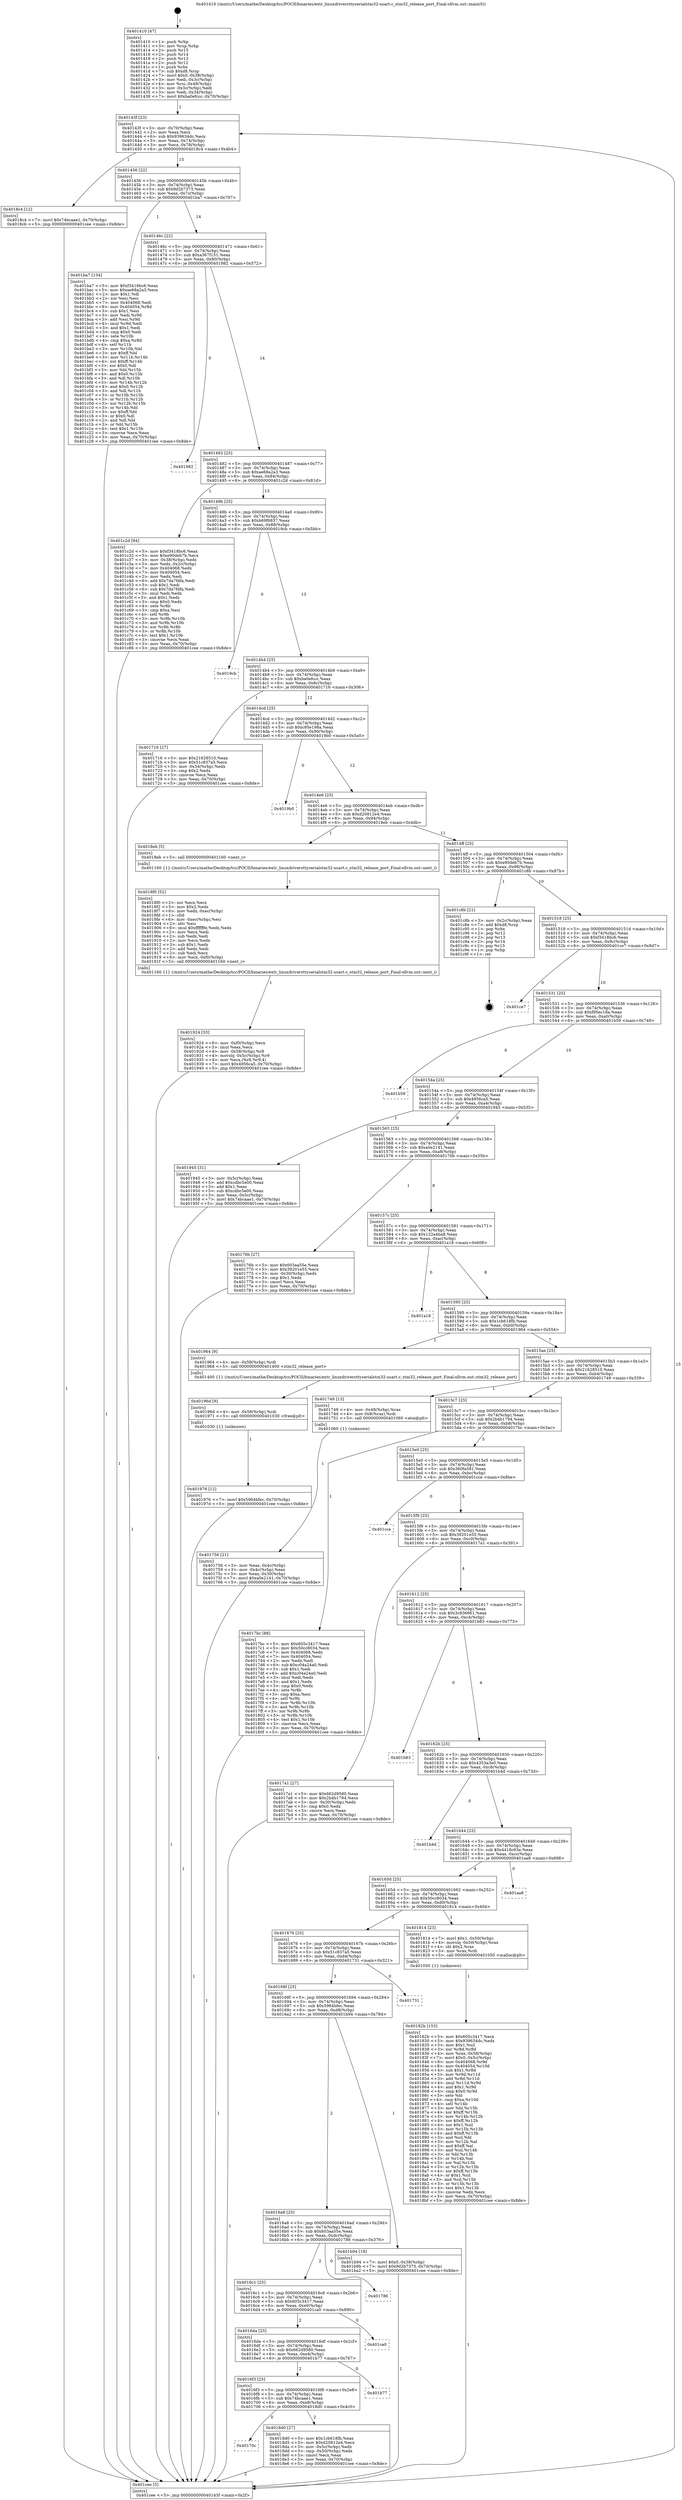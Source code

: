 digraph "0x401410" {
  label = "0x401410 (/mnt/c/Users/mathe/Desktop/tcc/POCII/binaries/extr_linuxdriversttyserialstm32-usart.c_stm32_release_port_Final-ollvm.out::main(0))"
  labelloc = "t"
  node[shape=record]

  Entry [label="",width=0.3,height=0.3,shape=circle,fillcolor=black,style=filled]
  "0x40143f" [label="{
     0x40143f [23]\l
     | [instrs]\l
     &nbsp;&nbsp;0x40143f \<+3\>: mov -0x70(%rbp),%eax\l
     &nbsp;&nbsp;0x401442 \<+2\>: mov %eax,%ecx\l
     &nbsp;&nbsp;0x401444 \<+6\>: sub $0x939634dc,%ecx\l
     &nbsp;&nbsp;0x40144a \<+3\>: mov %eax,-0x74(%rbp)\l
     &nbsp;&nbsp;0x40144d \<+3\>: mov %ecx,-0x78(%rbp)\l
     &nbsp;&nbsp;0x401450 \<+6\>: je 00000000004018c4 \<main+0x4b4\>\l
  }"]
  "0x4018c4" [label="{
     0x4018c4 [12]\l
     | [instrs]\l
     &nbsp;&nbsp;0x4018c4 \<+7\>: movl $0x74bcaae1,-0x70(%rbp)\l
     &nbsp;&nbsp;0x4018cb \<+5\>: jmp 0000000000401cee \<main+0x8de\>\l
  }"]
  "0x401456" [label="{
     0x401456 [22]\l
     | [instrs]\l
     &nbsp;&nbsp;0x401456 \<+5\>: jmp 000000000040145b \<main+0x4b\>\l
     &nbsp;&nbsp;0x40145b \<+3\>: mov -0x74(%rbp),%eax\l
     &nbsp;&nbsp;0x40145e \<+5\>: sub $0x9d2b7373,%eax\l
     &nbsp;&nbsp;0x401463 \<+3\>: mov %eax,-0x7c(%rbp)\l
     &nbsp;&nbsp;0x401466 \<+6\>: je 0000000000401ba7 \<main+0x797\>\l
  }"]
  Exit [label="",width=0.3,height=0.3,shape=circle,fillcolor=black,style=filled,peripheries=2]
  "0x401ba7" [label="{
     0x401ba7 [134]\l
     | [instrs]\l
     &nbsp;&nbsp;0x401ba7 \<+5\>: mov $0xf3418bc6,%eax\l
     &nbsp;&nbsp;0x401bac \<+5\>: mov $0xae68a2a3,%ecx\l
     &nbsp;&nbsp;0x401bb1 \<+2\>: mov $0x1,%dl\l
     &nbsp;&nbsp;0x401bb3 \<+2\>: xor %esi,%esi\l
     &nbsp;&nbsp;0x401bb5 \<+7\>: mov 0x404068,%edi\l
     &nbsp;&nbsp;0x401bbc \<+8\>: mov 0x404054,%r8d\l
     &nbsp;&nbsp;0x401bc4 \<+3\>: sub $0x1,%esi\l
     &nbsp;&nbsp;0x401bc7 \<+3\>: mov %edi,%r9d\l
     &nbsp;&nbsp;0x401bca \<+3\>: add %esi,%r9d\l
     &nbsp;&nbsp;0x401bcd \<+4\>: imul %r9d,%edi\l
     &nbsp;&nbsp;0x401bd1 \<+3\>: and $0x1,%edi\l
     &nbsp;&nbsp;0x401bd4 \<+3\>: cmp $0x0,%edi\l
     &nbsp;&nbsp;0x401bd7 \<+4\>: sete %r10b\l
     &nbsp;&nbsp;0x401bdb \<+4\>: cmp $0xa,%r8d\l
     &nbsp;&nbsp;0x401bdf \<+4\>: setl %r11b\l
     &nbsp;&nbsp;0x401be3 \<+3\>: mov %r10b,%bl\l
     &nbsp;&nbsp;0x401be6 \<+3\>: xor $0xff,%bl\l
     &nbsp;&nbsp;0x401be9 \<+3\>: mov %r11b,%r14b\l
     &nbsp;&nbsp;0x401bec \<+4\>: xor $0xff,%r14b\l
     &nbsp;&nbsp;0x401bf0 \<+3\>: xor $0x0,%dl\l
     &nbsp;&nbsp;0x401bf3 \<+3\>: mov %bl,%r15b\l
     &nbsp;&nbsp;0x401bf6 \<+4\>: and $0x0,%r15b\l
     &nbsp;&nbsp;0x401bfa \<+3\>: and %dl,%r10b\l
     &nbsp;&nbsp;0x401bfd \<+3\>: mov %r14b,%r12b\l
     &nbsp;&nbsp;0x401c00 \<+4\>: and $0x0,%r12b\l
     &nbsp;&nbsp;0x401c04 \<+3\>: and %dl,%r11b\l
     &nbsp;&nbsp;0x401c07 \<+3\>: or %r10b,%r15b\l
     &nbsp;&nbsp;0x401c0a \<+3\>: or %r11b,%r12b\l
     &nbsp;&nbsp;0x401c0d \<+3\>: xor %r12b,%r15b\l
     &nbsp;&nbsp;0x401c10 \<+3\>: or %r14b,%bl\l
     &nbsp;&nbsp;0x401c13 \<+3\>: xor $0xff,%bl\l
     &nbsp;&nbsp;0x401c16 \<+3\>: or $0x0,%dl\l
     &nbsp;&nbsp;0x401c19 \<+2\>: and %dl,%bl\l
     &nbsp;&nbsp;0x401c1b \<+3\>: or %bl,%r15b\l
     &nbsp;&nbsp;0x401c1e \<+4\>: test $0x1,%r15b\l
     &nbsp;&nbsp;0x401c22 \<+3\>: cmovne %ecx,%eax\l
     &nbsp;&nbsp;0x401c25 \<+3\>: mov %eax,-0x70(%rbp)\l
     &nbsp;&nbsp;0x401c28 \<+5\>: jmp 0000000000401cee \<main+0x8de\>\l
  }"]
  "0x40146c" [label="{
     0x40146c [22]\l
     | [instrs]\l
     &nbsp;&nbsp;0x40146c \<+5\>: jmp 0000000000401471 \<main+0x61\>\l
     &nbsp;&nbsp;0x401471 \<+3\>: mov -0x74(%rbp),%eax\l
     &nbsp;&nbsp;0x401474 \<+5\>: sub $0xa367f151,%eax\l
     &nbsp;&nbsp;0x401479 \<+3\>: mov %eax,-0x80(%rbp)\l
     &nbsp;&nbsp;0x40147c \<+6\>: je 0000000000401982 \<main+0x572\>\l
  }"]
  "0x401976" [label="{
     0x401976 [12]\l
     | [instrs]\l
     &nbsp;&nbsp;0x401976 \<+7\>: movl $0x5964bfec,-0x70(%rbp)\l
     &nbsp;&nbsp;0x40197d \<+5\>: jmp 0000000000401cee \<main+0x8de\>\l
  }"]
  "0x401982" [label="{
     0x401982\l
  }", style=dashed]
  "0x401482" [label="{
     0x401482 [25]\l
     | [instrs]\l
     &nbsp;&nbsp;0x401482 \<+5\>: jmp 0000000000401487 \<main+0x77\>\l
     &nbsp;&nbsp;0x401487 \<+3\>: mov -0x74(%rbp),%eax\l
     &nbsp;&nbsp;0x40148a \<+5\>: sub $0xae68a2a3,%eax\l
     &nbsp;&nbsp;0x40148f \<+6\>: mov %eax,-0x84(%rbp)\l
     &nbsp;&nbsp;0x401495 \<+6\>: je 0000000000401c2d \<main+0x81d\>\l
  }"]
  "0x40196d" [label="{
     0x40196d [9]\l
     | [instrs]\l
     &nbsp;&nbsp;0x40196d \<+4\>: mov -0x58(%rbp),%rdi\l
     &nbsp;&nbsp;0x401971 \<+5\>: call 0000000000401030 \<free@plt\>\l
     | [calls]\l
     &nbsp;&nbsp;0x401030 \{1\} (unknown)\l
  }"]
  "0x401c2d" [label="{
     0x401c2d [94]\l
     | [instrs]\l
     &nbsp;&nbsp;0x401c2d \<+5\>: mov $0xf3418bc6,%eax\l
     &nbsp;&nbsp;0x401c32 \<+5\>: mov $0xe90deb7b,%ecx\l
     &nbsp;&nbsp;0x401c37 \<+3\>: mov -0x38(%rbp),%edx\l
     &nbsp;&nbsp;0x401c3a \<+3\>: mov %edx,-0x2c(%rbp)\l
     &nbsp;&nbsp;0x401c3d \<+7\>: mov 0x404068,%edx\l
     &nbsp;&nbsp;0x401c44 \<+7\>: mov 0x404054,%esi\l
     &nbsp;&nbsp;0x401c4b \<+2\>: mov %edx,%edi\l
     &nbsp;&nbsp;0x401c4d \<+6\>: add $0x7da7fdfa,%edi\l
     &nbsp;&nbsp;0x401c53 \<+3\>: sub $0x1,%edi\l
     &nbsp;&nbsp;0x401c56 \<+6\>: sub $0x7da7fdfa,%edi\l
     &nbsp;&nbsp;0x401c5c \<+3\>: imul %edi,%edx\l
     &nbsp;&nbsp;0x401c5f \<+3\>: and $0x1,%edx\l
     &nbsp;&nbsp;0x401c62 \<+3\>: cmp $0x0,%edx\l
     &nbsp;&nbsp;0x401c65 \<+4\>: sete %r8b\l
     &nbsp;&nbsp;0x401c69 \<+3\>: cmp $0xa,%esi\l
     &nbsp;&nbsp;0x401c6c \<+4\>: setl %r9b\l
     &nbsp;&nbsp;0x401c70 \<+3\>: mov %r8b,%r10b\l
     &nbsp;&nbsp;0x401c73 \<+3\>: and %r9b,%r10b\l
     &nbsp;&nbsp;0x401c76 \<+3\>: xor %r9b,%r8b\l
     &nbsp;&nbsp;0x401c79 \<+3\>: or %r8b,%r10b\l
     &nbsp;&nbsp;0x401c7c \<+4\>: test $0x1,%r10b\l
     &nbsp;&nbsp;0x401c80 \<+3\>: cmovne %ecx,%eax\l
     &nbsp;&nbsp;0x401c83 \<+3\>: mov %eax,-0x70(%rbp)\l
     &nbsp;&nbsp;0x401c86 \<+5\>: jmp 0000000000401cee \<main+0x8de\>\l
  }"]
  "0x40149b" [label="{
     0x40149b [25]\l
     | [instrs]\l
     &nbsp;&nbsp;0x40149b \<+5\>: jmp 00000000004014a0 \<main+0x90\>\l
     &nbsp;&nbsp;0x4014a0 \<+3\>: mov -0x74(%rbp),%eax\l
     &nbsp;&nbsp;0x4014a3 \<+5\>: sub $0xb69f6837,%eax\l
     &nbsp;&nbsp;0x4014a8 \<+6\>: mov %eax,-0x88(%rbp)\l
     &nbsp;&nbsp;0x4014ae \<+6\>: je 00000000004019cb \<main+0x5bb\>\l
  }"]
  "0x401924" [label="{
     0x401924 [33]\l
     | [instrs]\l
     &nbsp;&nbsp;0x401924 \<+6\>: mov -0xf0(%rbp),%ecx\l
     &nbsp;&nbsp;0x40192a \<+3\>: imul %eax,%ecx\l
     &nbsp;&nbsp;0x40192d \<+4\>: mov -0x58(%rbp),%r8\l
     &nbsp;&nbsp;0x401931 \<+4\>: movslq -0x5c(%rbp),%r9\l
     &nbsp;&nbsp;0x401935 \<+4\>: mov %ecx,(%r8,%r9,4)\l
     &nbsp;&nbsp;0x401939 \<+7\>: movl $0x4956ca5,-0x70(%rbp)\l
     &nbsp;&nbsp;0x401940 \<+5\>: jmp 0000000000401cee \<main+0x8de\>\l
  }"]
  "0x4019cb" [label="{
     0x4019cb\l
  }", style=dashed]
  "0x4014b4" [label="{
     0x4014b4 [25]\l
     | [instrs]\l
     &nbsp;&nbsp;0x4014b4 \<+5\>: jmp 00000000004014b9 \<main+0xa9\>\l
     &nbsp;&nbsp;0x4014b9 \<+3\>: mov -0x74(%rbp),%eax\l
     &nbsp;&nbsp;0x4014bc \<+5\>: sub $0xba0efccc,%eax\l
     &nbsp;&nbsp;0x4014c1 \<+6\>: mov %eax,-0x8c(%rbp)\l
     &nbsp;&nbsp;0x4014c7 \<+6\>: je 0000000000401716 \<main+0x306\>\l
  }"]
  "0x4018f0" [label="{
     0x4018f0 [52]\l
     | [instrs]\l
     &nbsp;&nbsp;0x4018f0 \<+2\>: xor %ecx,%ecx\l
     &nbsp;&nbsp;0x4018f2 \<+5\>: mov $0x2,%edx\l
     &nbsp;&nbsp;0x4018f7 \<+6\>: mov %edx,-0xec(%rbp)\l
     &nbsp;&nbsp;0x4018fd \<+1\>: cltd\l
     &nbsp;&nbsp;0x4018fe \<+6\>: mov -0xec(%rbp),%esi\l
     &nbsp;&nbsp;0x401904 \<+2\>: idiv %esi\l
     &nbsp;&nbsp;0x401906 \<+6\>: imul $0xfffffffe,%edx,%edx\l
     &nbsp;&nbsp;0x40190c \<+2\>: mov %ecx,%edi\l
     &nbsp;&nbsp;0x40190e \<+2\>: sub %edx,%edi\l
     &nbsp;&nbsp;0x401910 \<+2\>: mov %ecx,%edx\l
     &nbsp;&nbsp;0x401912 \<+3\>: sub $0x1,%edx\l
     &nbsp;&nbsp;0x401915 \<+2\>: add %edx,%edi\l
     &nbsp;&nbsp;0x401917 \<+2\>: sub %edi,%ecx\l
     &nbsp;&nbsp;0x401919 \<+6\>: mov %ecx,-0xf0(%rbp)\l
     &nbsp;&nbsp;0x40191f \<+5\>: call 0000000000401160 \<next_i\>\l
     | [calls]\l
     &nbsp;&nbsp;0x401160 \{1\} (/mnt/c/Users/mathe/Desktop/tcc/POCII/binaries/extr_linuxdriversttyserialstm32-usart.c_stm32_release_port_Final-ollvm.out::next_i)\l
  }"]
  "0x401716" [label="{
     0x401716 [27]\l
     | [instrs]\l
     &nbsp;&nbsp;0x401716 \<+5\>: mov $0x21628510,%eax\l
     &nbsp;&nbsp;0x40171b \<+5\>: mov $0x51c837a5,%ecx\l
     &nbsp;&nbsp;0x401720 \<+3\>: mov -0x34(%rbp),%edx\l
     &nbsp;&nbsp;0x401723 \<+3\>: cmp $0x2,%edx\l
     &nbsp;&nbsp;0x401726 \<+3\>: cmovne %ecx,%eax\l
     &nbsp;&nbsp;0x401729 \<+3\>: mov %eax,-0x70(%rbp)\l
     &nbsp;&nbsp;0x40172c \<+5\>: jmp 0000000000401cee \<main+0x8de\>\l
  }"]
  "0x4014cd" [label="{
     0x4014cd [25]\l
     | [instrs]\l
     &nbsp;&nbsp;0x4014cd \<+5\>: jmp 00000000004014d2 \<main+0xc2\>\l
     &nbsp;&nbsp;0x4014d2 \<+3\>: mov -0x74(%rbp),%eax\l
     &nbsp;&nbsp;0x4014d5 \<+5\>: sub $0xc95e198a,%eax\l
     &nbsp;&nbsp;0x4014da \<+6\>: mov %eax,-0x90(%rbp)\l
     &nbsp;&nbsp;0x4014e0 \<+6\>: je 00000000004019b0 \<main+0x5a0\>\l
  }"]
  "0x401cee" [label="{
     0x401cee [5]\l
     | [instrs]\l
     &nbsp;&nbsp;0x401cee \<+5\>: jmp 000000000040143f \<main+0x2f\>\l
  }"]
  "0x401410" [label="{
     0x401410 [47]\l
     | [instrs]\l
     &nbsp;&nbsp;0x401410 \<+1\>: push %rbp\l
     &nbsp;&nbsp;0x401411 \<+3\>: mov %rsp,%rbp\l
     &nbsp;&nbsp;0x401414 \<+2\>: push %r15\l
     &nbsp;&nbsp;0x401416 \<+2\>: push %r14\l
     &nbsp;&nbsp;0x401418 \<+2\>: push %r13\l
     &nbsp;&nbsp;0x40141a \<+2\>: push %r12\l
     &nbsp;&nbsp;0x40141c \<+1\>: push %rbx\l
     &nbsp;&nbsp;0x40141d \<+7\>: sub $0xd8,%rsp\l
     &nbsp;&nbsp;0x401424 \<+7\>: movl $0x0,-0x38(%rbp)\l
     &nbsp;&nbsp;0x40142b \<+3\>: mov %edi,-0x3c(%rbp)\l
     &nbsp;&nbsp;0x40142e \<+4\>: mov %rsi,-0x48(%rbp)\l
     &nbsp;&nbsp;0x401432 \<+3\>: mov -0x3c(%rbp),%edi\l
     &nbsp;&nbsp;0x401435 \<+3\>: mov %edi,-0x34(%rbp)\l
     &nbsp;&nbsp;0x401438 \<+7\>: movl $0xba0efccc,-0x70(%rbp)\l
  }"]
  "0x40170c" [label="{
     0x40170c\l
  }", style=dashed]
  "0x4019b0" [label="{
     0x4019b0\l
  }", style=dashed]
  "0x4014e6" [label="{
     0x4014e6 [25]\l
     | [instrs]\l
     &nbsp;&nbsp;0x4014e6 \<+5\>: jmp 00000000004014eb \<main+0xdb\>\l
     &nbsp;&nbsp;0x4014eb \<+3\>: mov -0x74(%rbp),%eax\l
     &nbsp;&nbsp;0x4014ee \<+5\>: sub $0xd20812e4,%eax\l
     &nbsp;&nbsp;0x4014f3 \<+6\>: mov %eax,-0x94(%rbp)\l
     &nbsp;&nbsp;0x4014f9 \<+6\>: je 00000000004018eb \<main+0x4db\>\l
  }"]
  "0x4018d0" [label="{
     0x4018d0 [27]\l
     | [instrs]\l
     &nbsp;&nbsp;0x4018d0 \<+5\>: mov $0x1cb618fb,%eax\l
     &nbsp;&nbsp;0x4018d5 \<+5\>: mov $0xd20812e4,%ecx\l
     &nbsp;&nbsp;0x4018da \<+3\>: mov -0x5c(%rbp),%edx\l
     &nbsp;&nbsp;0x4018dd \<+3\>: cmp -0x50(%rbp),%edx\l
     &nbsp;&nbsp;0x4018e0 \<+3\>: cmovl %ecx,%eax\l
     &nbsp;&nbsp;0x4018e3 \<+3\>: mov %eax,-0x70(%rbp)\l
     &nbsp;&nbsp;0x4018e6 \<+5\>: jmp 0000000000401cee \<main+0x8de\>\l
  }"]
  "0x4018eb" [label="{
     0x4018eb [5]\l
     | [instrs]\l
     &nbsp;&nbsp;0x4018eb \<+5\>: call 0000000000401160 \<next_i\>\l
     | [calls]\l
     &nbsp;&nbsp;0x401160 \{1\} (/mnt/c/Users/mathe/Desktop/tcc/POCII/binaries/extr_linuxdriversttyserialstm32-usart.c_stm32_release_port_Final-ollvm.out::next_i)\l
  }"]
  "0x4014ff" [label="{
     0x4014ff [25]\l
     | [instrs]\l
     &nbsp;&nbsp;0x4014ff \<+5\>: jmp 0000000000401504 \<main+0xf4\>\l
     &nbsp;&nbsp;0x401504 \<+3\>: mov -0x74(%rbp),%eax\l
     &nbsp;&nbsp;0x401507 \<+5\>: sub $0xe90deb7b,%eax\l
     &nbsp;&nbsp;0x40150c \<+6\>: mov %eax,-0x98(%rbp)\l
     &nbsp;&nbsp;0x401512 \<+6\>: je 0000000000401c8b \<main+0x87b\>\l
  }"]
  "0x4016f3" [label="{
     0x4016f3 [25]\l
     | [instrs]\l
     &nbsp;&nbsp;0x4016f3 \<+5\>: jmp 00000000004016f8 \<main+0x2e8\>\l
     &nbsp;&nbsp;0x4016f8 \<+3\>: mov -0x74(%rbp),%eax\l
     &nbsp;&nbsp;0x4016fb \<+5\>: sub $0x74bcaae1,%eax\l
     &nbsp;&nbsp;0x401700 \<+6\>: mov %eax,-0xe8(%rbp)\l
     &nbsp;&nbsp;0x401706 \<+6\>: je 00000000004018d0 \<main+0x4c0\>\l
  }"]
  "0x401c8b" [label="{
     0x401c8b [21]\l
     | [instrs]\l
     &nbsp;&nbsp;0x401c8b \<+3\>: mov -0x2c(%rbp),%eax\l
     &nbsp;&nbsp;0x401c8e \<+7\>: add $0xd8,%rsp\l
     &nbsp;&nbsp;0x401c95 \<+1\>: pop %rbx\l
     &nbsp;&nbsp;0x401c96 \<+2\>: pop %r12\l
     &nbsp;&nbsp;0x401c98 \<+2\>: pop %r13\l
     &nbsp;&nbsp;0x401c9a \<+2\>: pop %r14\l
     &nbsp;&nbsp;0x401c9c \<+2\>: pop %r15\l
     &nbsp;&nbsp;0x401c9e \<+1\>: pop %rbp\l
     &nbsp;&nbsp;0x401c9f \<+1\>: ret\l
  }"]
  "0x401518" [label="{
     0x401518 [25]\l
     | [instrs]\l
     &nbsp;&nbsp;0x401518 \<+5\>: jmp 000000000040151d \<main+0x10d\>\l
     &nbsp;&nbsp;0x40151d \<+3\>: mov -0x74(%rbp),%eax\l
     &nbsp;&nbsp;0x401520 \<+5\>: sub $0xf3418bc6,%eax\l
     &nbsp;&nbsp;0x401525 \<+6\>: mov %eax,-0x9c(%rbp)\l
     &nbsp;&nbsp;0x40152b \<+6\>: je 0000000000401ce7 \<main+0x8d7\>\l
  }"]
  "0x401b77" [label="{
     0x401b77\l
  }", style=dashed]
  "0x401ce7" [label="{
     0x401ce7\l
  }", style=dashed]
  "0x401531" [label="{
     0x401531 [25]\l
     | [instrs]\l
     &nbsp;&nbsp;0x401531 \<+5\>: jmp 0000000000401536 \<main+0x126\>\l
     &nbsp;&nbsp;0x401536 \<+3\>: mov -0x74(%rbp),%eax\l
     &nbsp;&nbsp;0x401539 \<+5\>: sub $0xf95ec18a,%eax\l
     &nbsp;&nbsp;0x40153e \<+6\>: mov %eax,-0xa0(%rbp)\l
     &nbsp;&nbsp;0x401544 \<+6\>: je 0000000000401b59 \<main+0x749\>\l
  }"]
  "0x4016da" [label="{
     0x4016da [25]\l
     | [instrs]\l
     &nbsp;&nbsp;0x4016da \<+5\>: jmp 00000000004016df \<main+0x2cf\>\l
     &nbsp;&nbsp;0x4016df \<+3\>: mov -0x74(%rbp),%eax\l
     &nbsp;&nbsp;0x4016e2 \<+5\>: sub $0x662d9580,%eax\l
     &nbsp;&nbsp;0x4016e7 \<+6\>: mov %eax,-0xe4(%rbp)\l
     &nbsp;&nbsp;0x4016ed \<+6\>: je 0000000000401b77 \<main+0x767\>\l
  }"]
  "0x401b59" [label="{
     0x401b59\l
  }", style=dashed]
  "0x40154a" [label="{
     0x40154a [25]\l
     | [instrs]\l
     &nbsp;&nbsp;0x40154a \<+5\>: jmp 000000000040154f \<main+0x13f\>\l
     &nbsp;&nbsp;0x40154f \<+3\>: mov -0x74(%rbp),%eax\l
     &nbsp;&nbsp;0x401552 \<+5\>: sub $0x4956ca5,%eax\l
     &nbsp;&nbsp;0x401557 \<+6\>: mov %eax,-0xa4(%rbp)\l
     &nbsp;&nbsp;0x40155d \<+6\>: je 0000000000401945 \<main+0x535\>\l
  }"]
  "0x401ca0" [label="{
     0x401ca0\l
  }", style=dashed]
  "0x401945" [label="{
     0x401945 [31]\l
     | [instrs]\l
     &nbsp;&nbsp;0x401945 \<+3\>: mov -0x5c(%rbp),%eax\l
     &nbsp;&nbsp;0x401948 \<+5\>: add $0xcdbc5e00,%eax\l
     &nbsp;&nbsp;0x40194d \<+3\>: add $0x1,%eax\l
     &nbsp;&nbsp;0x401950 \<+5\>: sub $0xcdbc5e00,%eax\l
     &nbsp;&nbsp;0x401955 \<+3\>: mov %eax,-0x5c(%rbp)\l
     &nbsp;&nbsp;0x401958 \<+7\>: movl $0x74bcaae1,-0x70(%rbp)\l
     &nbsp;&nbsp;0x40195f \<+5\>: jmp 0000000000401cee \<main+0x8de\>\l
  }"]
  "0x401563" [label="{
     0x401563 [25]\l
     | [instrs]\l
     &nbsp;&nbsp;0x401563 \<+5\>: jmp 0000000000401568 \<main+0x158\>\l
     &nbsp;&nbsp;0x401568 \<+3\>: mov -0x74(%rbp),%eax\l
     &nbsp;&nbsp;0x40156b \<+5\>: sub $0xa0e2141,%eax\l
     &nbsp;&nbsp;0x401570 \<+6\>: mov %eax,-0xa8(%rbp)\l
     &nbsp;&nbsp;0x401576 \<+6\>: je 000000000040176b \<main+0x35b\>\l
  }"]
  "0x4016c1" [label="{
     0x4016c1 [25]\l
     | [instrs]\l
     &nbsp;&nbsp;0x4016c1 \<+5\>: jmp 00000000004016c6 \<main+0x2b6\>\l
     &nbsp;&nbsp;0x4016c6 \<+3\>: mov -0x74(%rbp),%eax\l
     &nbsp;&nbsp;0x4016c9 \<+5\>: sub $0x605c3417,%eax\l
     &nbsp;&nbsp;0x4016ce \<+6\>: mov %eax,-0xe0(%rbp)\l
     &nbsp;&nbsp;0x4016d4 \<+6\>: je 0000000000401ca0 \<main+0x890\>\l
  }"]
  "0x40176b" [label="{
     0x40176b [27]\l
     | [instrs]\l
     &nbsp;&nbsp;0x40176b \<+5\>: mov $0x603aa55e,%eax\l
     &nbsp;&nbsp;0x401770 \<+5\>: mov $0x39201e55,%ecx\l
     &nbsp;&nbsp;0x401775 \<+3\>: mov -0x30(%rbp),%edx\l
     &nbsp;&nbsp;0x401778 \<+3\>: cmp $0x1,%edx\l
     &nbsp;&nbsp;0x40177b \<+3\>: cmovl %ecx,%eax\l
     &nbsp;&nbsp;0x40177e \<+3\>: mov %eax,-0x70(%rbp)\l
     &nbsp;&nbsp;0x401781 \<+5\>: jmp 0000000000401cee \<main+0x8de\>\l
  }"]
  "0x40157c" [label="{
     0x40157c [25]\l
     | [instrs]\l
     &nbsp;&nbsp;0x40157c \<+5\>: jmp 0000000000401581 \<main+0x171\>\l
     &nbsp;&nbsp;0x401581 \<+3\>: mov -0x74(%rbp),%eax\l
     &nbsp;&nbsp;0x401584 \<+5\>: sub $0x122a4ba8,%eax\l
     &nbsp;&nbsp;0x401589 \<+6\>: mov %eax,-0xac(%rbp)\l
     &nbsp;&nbsp;0x40158f \<+6\>: je 0000000000401a18 \<main+0x608\>\l
  }"]
  "0x401786" [label="{
     0x401786\l
  }", style=dashed]
  "0x401a18" [label="{
     0x401a18\l
  }", style=dashed]
  "0x401595" [label="{
     0x401595 [25]\l
     | [instrs]\l
     &nbsp;&nbsp;0x401595 \<+5\>: jmp 000000000040159a \<main+0x18a\>\l
     &nbsp;&nbsp;0x40159a \<+3\>: mov -0x74(%rbp),%eax\l
     &nbsp;&nbsp;0x40159d \<+5\>: sub $0x1cb618fb,%eax\l
     &nbsp;&nbsp;0x4015a2 \<+6\>: mov %eax,-0xb0(%rbp)\l
     &nbsp;&nbsp;0x4015a8 \<+6\>: je 0000000000401964 \<main+0x554\>\l
  }"]
  "0x4016a8" [label="{
     0x4016a8 [25]\l
     | [instrs]\l
     &nbsp;&nbsp;0x4016a8 \<+5\>: jmp 00000000004016ad \<main+0x29d\>\l
     &nbsp;&nbsp;0x4016ad \<+3\>: mov -0x74(%rbp),%eax\l
     &nbsp;&nbsp;0x4016b0 \<+5\>: sub $0x603aa55e,%eax\l
     &nbsp;&nbsp;0x4016b5 \<+6\>: mov %eax,-0xdc(%rbp)\l
     &nbsp;&nbsp;0x4016bb \<+6\>: je 0000000000401786 \<main+0x376\>\l
  }"]
  "0x401964" [label="{
     0x401964 [9]\l
     | [instrs]\l
     &nbsp;&nbsp;0x401964 \<+4\>: mov -0x58(%rbp),%rdi\l
     &nbsp;&nbsp;0x401968 \<+5\>: call 0000000000401400 \<stm32_release_port\>\l
     | [calls]\l
     &nbsp;&nbsp;0x401400 \{1\} (/mnt/c/Users/mathe/Desktop/tcc/POCII/binaries/extr_linuxdriversttyserialstm32-usart.c_stm32_release_port_Final-ollvm.out::stm32_release_port)\l
  }"]
  "0x4015ae" [label="{
     0x4015ae [25]\l
     | [instrs]\l
     &nbsp;&nbsp;0x4015ae \<+5\>: jmp 00000000004015b3 \<main+0x1a3\>\l
     &nbsp;&nbsp;0x4015b3 \<+3\>: mov -0x74(%rbp),%eax\l
     &nbsp;&nbsp;0x4015b6 \<+5\>: sub $0x21628510,%eax\l
     &nbsp;&nbsp;0x4015bb \<+6\>: mov %eax,-0xb4(%rbp)\l
     &nbsp;&nbsp;0x4015c1 \<+6\>: je 0000000000401749 \<main+0x339\>\l
  }"]
  "0x401b94" [label="{
     0x401b94 [19]\l
     | [instrs]\l
     &nbsp;&nbsp;0x401b94 \<+7\>: movl $0x0,-0x38(%rbp)\l
     &nbsp;&nbsp;0x401b9b \<+7\>: movl $0x9d2b7373,-0x70(%rbp)\l
     &nbsp;&nbsp;0x401ba2 \<+5\>: jmp 0000000000401cee \<main+0x8de\>\l
  }"]
  "0x401749" [label="{
     0x401749 [13]\l
     | [instrs]\l
     &nbsp;&nbsp;0x401749 \<+4\>: mov -0x48(%rbp),%rax\l
     &nbsp;&nbsp;0x40174d \<+4\>: mov 0x8(%rax),%rdi\l
     &nbsp;&nbsp;0x401751 \<+5\>: call 0000000000401060 \<atoi@plt\>\l
     | [calls]\l
     &nbsp;&nbsp;0x401060 \{1\} (unknown)\l
  }"]
  "0x4015c7" [label="{
     0x4015c7 [25]\l
     | [instrs]\l
     &nbsp;&nbsp;0x4015c7 \<+5\>: jmp 00000000004015cc \<main+0x1bc\>\l
     &nbsp;&nbsp;0x4015cc \<+3\>: mov -0x74(%rbp),%eax\l
     &nbsp;&nbsp;0x4015cf \<+5\>: sub $0x2b4b1794,%eax\l
     &nbsp;&nbsp;0x4015d4 \<+6\>: mov %eax,-0xb8(%rbp)\l
     &nbsp;&nbsp;0x4015da \<+6\>: je 00000000004017bc \<main+0x3ac\>\l
  }"]
  "0x401756" [label="{
     0x401756 [21]\l
     | [instrs]\l
     &nbsp;&nbsp;0x401756 \<+3\>: mov %eax,-0x4c(%rbp)\l
     &nbsp;&nbsp;0x401759 \<+3\>: mov -0x4c(%rbp),%eax\l
     &nbsp;&nbsp;0x40175c \<+3\>: mov %eax,-0x30(%rbp)\l
     &nbsp;&nbsp;0x40175f \<+7\>: movl $0xa0e2141,-0x70(%rbp)\l
     &nbsp;&nbsp;0x401766 \<+5\>: jmp 0000000000401cee \<main+0x8de\>\l
  }"]
  "0x40168f" [label="{
     0x40168f [25]\l
     | [instrs]\l
     &nbsp;&nbsp;0x40168f \<+5\>: jmp 0000000000401694 \<main+0x284\>\l
     &nbsp;&nbsp;0x401694 \<+3\>: mov -0x74(%rbp),%eax\l
     &nbsp;&nbsp;0x401697 \<+5\>: sub $0x5964bfec,%eax\l
     &nbsp;&nbsp;0x40169c \<+6\>: mov %eax,-0xd8(%rbp)\l
     &nbsp;&nbsp;0x4016a2 \<+6\>: je 0000000000401b94 \<main+0x784\>\l
  }"]
  "0x4017bc" [label="{
     0x4017bc [88]\l
     | [instrs]\l
     &nbsp;&nbsp;0x4017bc \<+5\>: mov $0x605c3417,%eax\l
     &nbsp;&nbsp;0x4017c1 \<+5\>: mov $0x50cc8034,%ecx\l
     &nbsp;&nbsp;0x4017c6 \<+7\>: mov 0x404068,%edx\l
     &nbsp;&nbsp;0x4017cd \<+7\>: mov 0x404054,%esi\l
     &nbsp;&nbsp;0x4017d4 \<+2\>: mov %edx,%edi\l
     &nbsp;&nbsp;0x4017d6 \<+6\>: sub $0xc04a24a0,%edi\l
     &nbsp;&nbsp;0x4017dc \<+3\>: sub $0x1,%edi\l
     &nbsp;&nbsp;0x4017df \<+6\>: add $0xc04a24a0,%edi\l
     &nbsp;&nbsp;0x4017e5 \<+3\>: imul %edi,%edx\l
     &nbsp;&nbsp;0x4017e8 \<+3\>: and $0x1,%edx\l
     &nbsp;&nbsp;0x4017eb \<+3\>: cmp $0x0,%edx\l
     &nbsp;&nbsp;0x4017ee \<+4\>: sete %r8b\l
     &nbsp;&nbsp;0x4017f2 \<+3\>: cmp $0xa,%esi\l
     &nbsp;&nbsp;0x4017f5 \<+4\>: setl %r9b\l
     &nbsp;&nbsp;0x4017f9 \<+3\>: mov %r8b,%r10b\l
     &nbsp;&nbsp;0x4017fc \<+3\>: and %r9b,%r10b\l
     &nbsp;&nbsp;0x4017ff \<+3\>: xor %r9b,%r8b\l
     &nbsp;&nbsp;0x401802 \<+3\>: or %r8b,%r10b\l
     &nbsp;&nbsp;0x401805 \<+4\>: test $0x1,%r10b\l
     &nbsp;&nbsp;0x401809 \<+3\>: cmovne %ecx,%eax\l
     &nbsp;&nbsp;0x40180c \<+3\>: mov %eax,-0x70(%rbp)\l
     &nbsp;&nbsp;0x40180f \<+5\>: jmp 0000000000401cee \<main+0x8de\>\l
  }"]
  "0x4015e0" [label="{
     0x4015e0 [25]\l
     | [instrs]\l
     &nbsp;&nbsp;0x4015e0 \<+5\>: jmp 00000000004015e5 \<main+0x1d5\>\l
     &nbsp;&nbsp;0x4015e5 \<+3\>: mov -0x74(%rbp),%eax\l
     &nbsp;&nbsp;0x4015e8 \<+5\>: sub $0x360fa581,%eax\l
     &nbsp;&nbsp;0x4015ed \<+6\>: mov %eax,-0xbc(%rbp)\l
     &nbsp;&nbsp;0x4015f3 \<+6\>: je 0000000000401cce \<main+0x8be\>\l
  }"]
  "0x401731" [label="{
     0x401731\l
  }", style=dashed]
  "0x401cce" [label="{
     0x401cce\l
  }", style=dashed]
  "0x4015f9" [label="{
     0x4015f9 [25]\l
     | [instrs]\l
     &nbsp;&nbsp;0x4015f9 \<+5\>: jmp 00000000004015fe \<main+0x1ee\>\l
     &nbsp;&nbsp;0x4015fe \<+3\>: mov -0x74(%rbp),%eax\l
     &nbsp;&nbsp;0x401601 \<+5\>: sub $0x39201e55,%eax\l
     &nbsp;&nbsp;0x401606 \<+6\>: mov %eax,-0xc0(%rbp)\l
     &nbsp;&nbsp;0x40160c \<+6\>: je 00000000004017a1 \<main+0x391\>\l
  }"]
  "0x40182b" [label="{
     0x40182b [153]\l
     | [instrs]\l
     &nbsp;&nbsp;0x40182b \<+5\>: mov $0x605c3417,%ecx\l
     &nbsp;&nbsp;0x401830 \<+5\>: mov $0x939634dc,%edx\l
     &nbsp;&nbsp;0x401835 \<+3\>: mov $0x1,%sil\l
     &nbsp;&nbsp;0x401838 \<+3\>: xor %r8d,%r8d\l
     &nbsp;&nbsp;0x40183b \<+4\>: mov %rax,-0x58(%rbp)\l
     &nbsp;&nbsp;0x40183f \<+7\>: movl $0x0,-0x5c(%rbp)\l
     &nbsp;&nbsp;0x401846 \<+8\>: mov 0x404068,%r9d\l
     &nbsp;&nbsp;0x40184e \<+8\>: mov 0x404054,%r10d\l
     &nbsp;&nbsp;0x401856 \<+4\>: sub $0x1,%r8d\l
     &nbsp;&nbsp;0x40185a \<+3\>: mov %r9d,%r11d\l
     &nbsp;&nbsp;0x40185d \<+3\>: add %r8d,%r11d\l
     &nbsp;&nbsp;0x401860 \<+4\>: imul %r11d,%r9d\l
     &nbsp;&nbsp;0x401864 \<+4\>: and $0x1,%r9d\l
     &nbsp;&nbsp;0x401868 \<+4\>: cmp $0x0,%r9d\l
     &nbsp;&nbsp;0x40186c \<+3\>: sete %bl\l
     &nbsp;&nbsp;0x40186f \<+4\>: cmp $0xa,%r10d\l
     &nbsp;&nbsp;0x401873 \<+4\>: setl %r14b\l
     &nbsp;&nbsp;0x401877 \<+3\>: mov %bl,%r15b\l
     &nbsp;&nbsp;0x40187a \<+4\>: xor $0xff,%r15b\l
     &nbsp;&nbsp;0x40187e \<+3\>: mov %r14b,%r12b\l
     &nbsp;&nbsp;0x401881 \<+4\>: xor $0xff,%r12b\l
     &nbsp;&nbsp;0x401885 \<+4\>: xor $0x1,%sil\l
     &nbsp;&nbsp;0x401889 \<+3\>: mov %r15b,%r13b\l
     &nbsp;&nbsp;0x40188c \<+4\>: and $0xff,%r13b\l
     &nbsp;&nbsp;0x401890 \<+3\>: and %sil,%bl\l
     &nbsp;&nbsp;0x401893 \<+3\>: mov %r12b,%al\l
     &nbsp;&nbsp;0x401896 \<+2\>: and $0xff,%al\l
     &nbsp;&nbsp;0x401898 \<+3\>: and %sil,%r14b\l
     &nbsp;&nbsp;0x40189b \<+3\>: or %bl,%r13b\l
     &nbsp;&nbsp;0x40189e \<+3\>: or %r14b,%al\l
     &nbsp;&nbsp;0x4018a1 \<+3\>: xor %al,%r13b\l
     &nbsp;&nbsp;0x4018a4 \<+3\>: or %r12b,%r15b\l
     &nbsp;&nbsp;0x4018a7 \<+4\>: xor $0xff,%r15b\l
     &nbsp;&nbsp;0x4018ab \<+4\>: or $0x1,%sil\l
     &nbsp;&nbsp;0x4018af \<+3\>: and %sil,%r15b\l
     &nbsp;&nbsp;0x4018b2 \<+3\>: or %r15b,%r13b\l
     &nbsp;&nbsp;0x4018b5 \<+4\>: test $0x1,%r13b\l
     &nbsp;&nbsp;0x4018b9 \<+3\>: cmovne %edx,%ecx\l
     &nbsp;&nbsp;0x4018bc \<+3\>: mov %ecx,-0x70(%rbp)\l
     &nbsp;&nbsp;0x4018bf \<+5\>: jmp 0000000000401cee \<main+0x8de\>\l
  }"]
  "0x4017a1" [label="{
     0x4017a1 [27]\l
     | [instrs]\l
     &nbsp;&nbsp;0x4017a1 \<+5\>: mov $0x662d9580,%eax\l
     &nbsp;&nbsp;0x4017a6 \<+5\>: mov $0x2b4b1794,%ecx\l
     &nbsp;&nbsp;0x4017ab \<+3\>: mov -0x30(%rbp),%edx\l
     &nbsp;&nbsp;0x4017ae \<+3\>: cmp $0x0,%edx\l
     &nbsp;&nbsp;0x4017b1 \<+3\>: cmove %ecx,%eax\l
     &nbsp;&nbsp;0x4017b4 \<+3\>: mov %eax,-0x70(%rbp)\l
     &nbsp;&nbsp;0x4017b7 \<+5\>: jmp 0000000000401cee \<main+0x8de\>\l
  }"]
  "0x401612" [label="{
     0x401612 [25]\l
     | [instrs]\l
     &nbsp;&nbsp;0x401612 \<+5\>: jmp 0000000000401617 \<main+0x207\>\l
     &nbsp;&nbsp;0x401617 \<+3\>: mov -0x74(%rbp),%eax\l
     &nbsp;&nbsp;0x40161a \<+5\>: sub $0x3c836661,%eax\l
     &nbsp;&nbsp;0x40161f \<+6\>: mov %eax,-0xc4(%rbp)\l
     &nbsp;&nbsp;0x401625 \<+6\>: je 0000000000401b83 \<main+0x773\>\l
  }"]
  "0x401676" [label="{
     0x401676 [25]\l
     | [instrs]\l
     &nbsp;&nbsp;0x401676 \<+5\>: jmp 000000000040167b \<main+0x26b\>\l
     &nbsp;&nbsp;0x40167b \<+3\>: mov -0x74(%rbp),%eax\l
     &nbsp;&nbsp;0x40167e \<+5\>: sub $0x51c837a5,%eax\l
     &nbsp;&nbsp;0x401683 \<+6\>: mov %eax,-0xd4(%rbp)\l
     &nbsp;&nbsp;0x401689 \<+6\>: je 0000000000401731 \<main+0x321\>\l
  }"]
  "0x401b83" [label="{
     0x401b83\l
  }", style=dashed]
  "0x40162b" [label="{
     0x40162b [25]\l
     | [instrs]\l
     &nbsp;&nbsp;0x40162b \<+5\>: jmp 0000000000401630 \<main+0x220\>\l
     &nbsp;&nbsp;0x401630 \<+3\>: mov -0x74(%rbp),%eax\l
     &nbsp;&nbsp;0x401633 \<+5\>: sub $0x4353a3e0,%eax\l
     &nbsp;&nbsp;0x401638 \<+6\>: mov %eax,-0xc8(%rbp)\l
     &nbsp;&nbsp;0x40163e \<+6\>: je 0000000000401b4d \<main+0x73d\>\l
  }"]
  "0x401814" [label="{
     0x401814 [23]\l
     | [instrs]\l
     &nbsp;&nbsp;0x401814 \<+7\>: movl $0x1,-0x50(%rbp)\l
     &nbsp;&nbsp;0x40181b \<+4\>: movslq -0x50(%rbp),%rax\l
     &nbsp;&nbsp;0x40181f \<+4\>: shl $0x2,%rax\l
     &nbsp;&nbsp;0x401823 \<+3\>: mov %rax,%rdi\l
     &nbsp;&nbsp;0x401826 \<+5\>: call 0000000000401050 \<malloc@plt\>\l
     | [calls]\l
     &nbsp;&nbsp;0x401050 \{1\} (unknown)\l
  }"]
  "0x401b4d" [label="{
     0x401b4d\l
  }", style=dashed]
  "0x401644" [label="{
     0x401644 [25]\l
     | [instrs]\l
     &nbsp;&nbsp;0x401644 \<+5\>: jmp 0000000000401649 \<main+0x239\>\l
     &nbsp;&nbsp;0x401649 \<+3\>: mov -0x74(%rbp),%eax\l
     &nbsp;&nbsp;0x40164c \<+5\>: sub $0x4418c63e,%eax\l
     &nbsp;&nbsp;0x401651 \<+6\>: mov %eax,-0xcc(%rbp)\l
     &nbsp;&nbsp;0x401657 \<+6\>: je 0000000000401aa8 \<main+0x698\>\l
  }"]
  "0x40165d" [label="{
     0x40165d [25]\l
     | [instrs]\l
     &nbsp;&nbsp;0x40165d \<+5\>: jmp 0000000000401662 \<main+0x252\>\l
     &nbsp;&nbsp;0x401662 \<+3\>: mov -0x74(%rbp),%eax\l
     &nbsp;&nbsp;0x401665 \<+5\>: sub $0x50cc8034,%eax\l
     &nbsp;&nbsp;0x40166a \<+6\>: mov %eax,-0xd0(%rbp)\l
     &nbsp;&nbsp;0x401670 \<+6\>: je 0000000000401814 \<main+0x404\>\l
  }"]
  "0x401aa8" [label="{
     0x401aa8\l
  }", style=dashed]
  Entry -> "0x401410" [label=" 1"]
  "0x40143f" -> "0x4018c4" [label=" 1"]
  "0x40143f" -> "0x401456" [label=" 15"]
  "0x401c8b" -> Exit [label=" 1"]
  "0x401456" -> "0x401ba7" [label=" 1"]
  "0x401456" -> "0x40146c" [label=" 14"]
  "0x401c2d" -> "0x401cee" [label=" 1"]
  "0x40146c" -> "0x401982" [label=" 0"]
  "0x40146c" -> "0x401482" [label=" 14"]
  "0x401ba7" -> "0x401cee" [label=" 1"]
  "0x401482" -> "0x401c2d" [label=" 1"]
  "0x401482" -> "0x40149b" [label=" 13"]
  "0x401b94" -> "0x401cee" [label=" 1"]
  "0x40149b" -> "0x4019cb" [label=" 0"]
  "0x40149b" -> "0x4014b4" [label=" 13"]
  "0x401976" -> "0x401cee" [label=" 1"]
  "0x4014b4" -> "0x401716" [label=" 1"]
  "0x4014b4" -> "0x4014cd" [label=" 12"]
  "0x401716" -> "0x401cee" [label=" 1"]
  "0x401410" -> "0x40143f" [label=" 1"]
  "0x401cee" -> "0x40143f" [label=" 15"]
  "0x40196d" -> "0x401976" [label=" 1"]
  "0x4014cd" -> "0x4019b0" [label=" 0"]
  "0x4014cd" -> "0x4014e6" [label=" 12"]
  "0x401964" -> "0x40196d" [label=" 1"]
  "0x4014e6" -> "0x4018eb" [label=" 1"]
  "0x4014e6" -> "0x4014ff" [label=" 11"]
  "0x401945" -> "0x401cee" [label=" 1"]
  "0x4014ff" -> "0x401c8b" [label=" 1"]
  "0x4014ff" -> "0x401518" [label=" 10"]
  "0x4018f0" -> "0x401924" [label=" 1"]
  "0x401518" -> "0x401ce7" [label=" 0"]
  "0x401518" -> "0x401531" [label=" 10"]
  "0x4018eb" -> "0x4018f0" [label=" 1"]
  "0x401531" -> "0x401b59" [label=" 0"]
  "0x401531" -> "0x40154a" [label=" 10"]
  "0x4016f3" -> "0x40170c" [label=" 0"]
  "0x40154a" -> "0x401945" [label=" 1"]
  "0x40154a" -> "0x401563" [label=" 9"]
  "0x4016f3" -> "0x4018d0" [label=" 2"]
  "0x401563" -> "0x40176b" [label=" 1"]
  "0x401563" -> "0x40157c" [label=" 8"]
  "0x4016da" -> "0x4016f3" [label=" 2"]
  "0x40157c" -> "0x401a18" [label=" 0"]
  "0x40157c" -> "0x401595" [label=" 8"]
  "0x4016da" -> "0x401b77" [label=" 0"]
  "0x401595" -> "0x401964" [label=" 1"]
  "0x401595" -> "0x4015ae" [label=" 7"]
  "0x4016c1" -> "0x4016da" [label=" 2"]
  "0x4015ae" -> "0x401749" [label=" 1"]
  "0x4015ae" -> "0x4015c7" [label=" 6"]
  "0x401749" -> "0x401756" [label=" 1"]
  "0x401756" -> "0x401cee" [label=" 1"]
  "0x40176b" -> "0x401cee" [label=" 1"]
  "0x4016c1" -> "0x401ca0" [label=" 0"]
  "0x4015c7" -> "0x4017bc" [label=" 1"]
  "0x4015c7" -> "0x4015e0" [label=" 5"]
  "0x4016a8" -> "0x4016c1" [label=" 2"]
  "0x4015e0" -> "0x401cce" [label=" 0"]
  "0x4015e0" -> "0x4015f9" [label=" 5"]
  "0x4016a8" -> "0x401786" [label=" 0"]
  "0x4015f9" -> "0x4017a1" [label=" 1"]
  "0x4015f9" -> "0x401612" [label=" 4"]
  "0x4017a1" -> "0x401cee" [label=" 1"]
  "0x4017bc" -> "0x401cee" [label=" 1"]
  "0x40168f" -> "0x4016a8" [label=" 2"]
  "0x401612" -> "0x401b83" [label=" 0"]
  "0x401612" -> "0x40162b" [label=" 4"]
  "0x40168f" -> "0x401b94" [label=" 1"]
  "0x40162b" -> "0x401b4d" [label=" 0"]
  "0x40162b" -> "0x401644" [label=" 4"]
  "0x401924" -> "0x401cee" [label=" 1"]
  "0x401644" -> "0x401aa8" [label=" 0"]
  "0x401644" -> "0x40165d" [label=" 4"]
  "0x401676" -> "0x40168f" [label=" 3"]
  "0x40165d" -> "0x401814" [label=" 1"]
  "0x40165d" -> "0x401676" [label=" 3"]
  "0x401814" -> "0x40182b" [label=" 1"]
  "0x40182b" -> "0x401cee" [label=" 1"]
  "0x4018c4" -> "0x401cee" [label=" 1"]
  "0x4018d0" -> "0x401cee" [label=" 2"]
  "0x401676" -> "0x401731" [label=" 0"]
}
